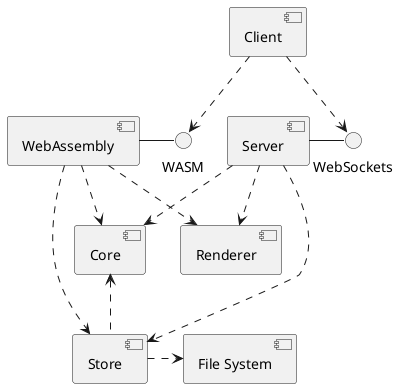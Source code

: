 @startuml

[Client] ..> WebSockets
[Client] ..> WASM
[WebAssembly] - WASM
[Server] - WebSockets
[Server] ..> [Store]
[Server] ..> [Core]
[Server] ..> [Renderer]
[WebAssembly] ..> [Store]
[WebAssembly] ..> [Core]
[WebAssembly] ..> [Renderer]
[Store] .right.> [File System]
[Store] .up.> [Core]

@enduml